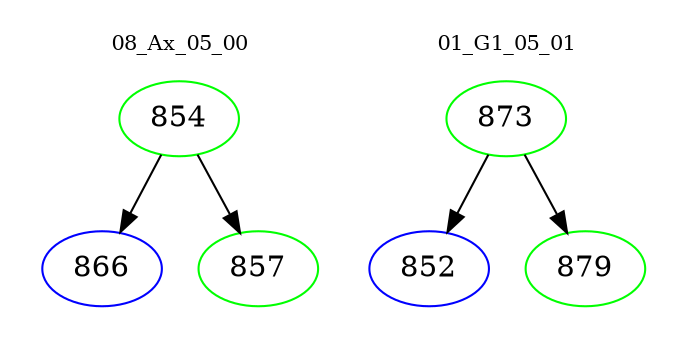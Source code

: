digraph{
subgraph cluster_0 {
color = white
label = "08_Ax_05_00";
fontsize=10;
T0_854 [label="854", color="green"]
T0_854 -> T0_866 [color="black"]
T0_866 [label="866", color="blue"]
T0_854 -> T0_857 [color="black"]
T0_857 [label="857", color="green"]
}
subgraph cluster_1 {
color = white
label = "01_G1_05_01";
fontsize=10;
T1_873 [label="873", color="green"]
T1_873 -> T1_852 [color="black"]
T1_852 [label="852", color="blue"]
T1_873 -> T1_879 [color="black"]
T1_879 [label="879", color="green"]
}
}
